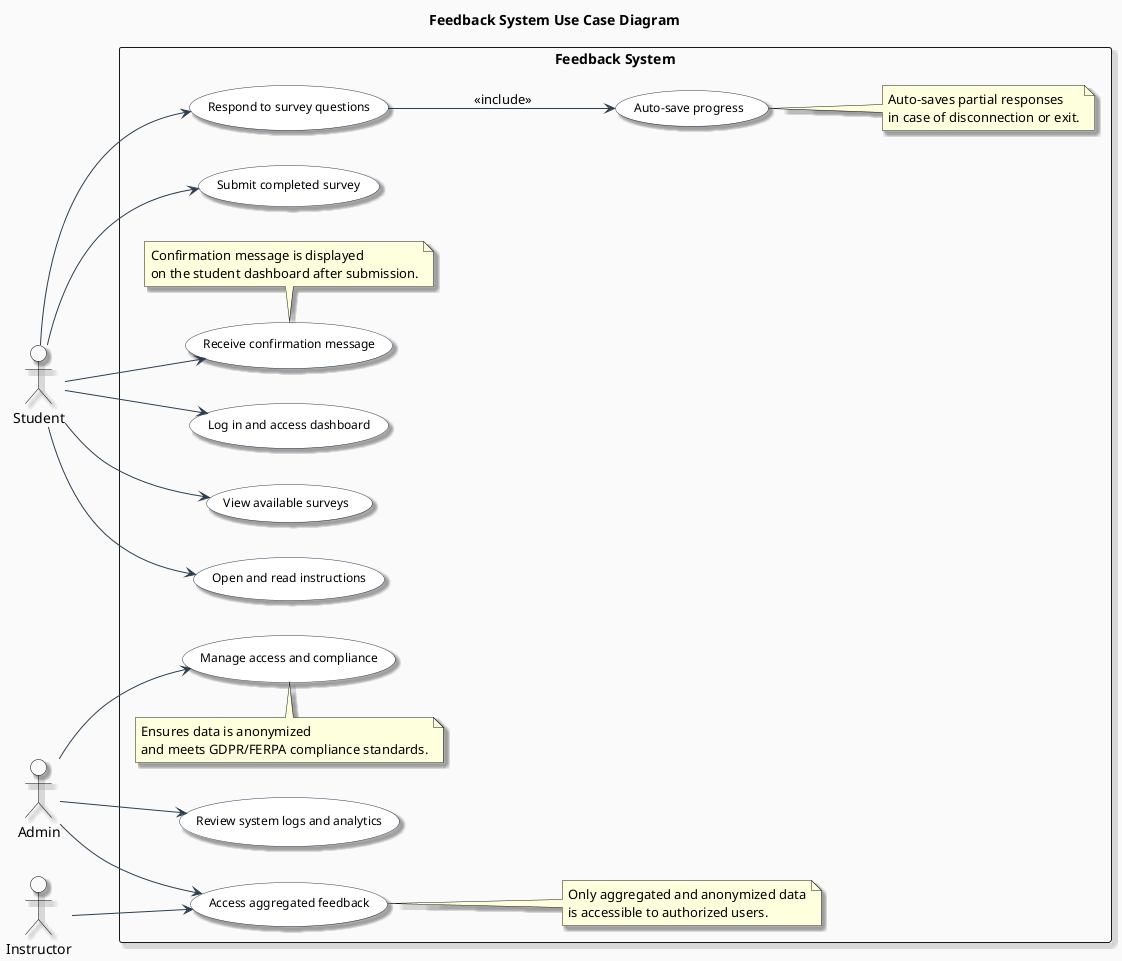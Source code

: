@startuml provide_feedback_usecase

' Diagram Settings
left to right direction
skinparam backgroundColor #FAFAFA
skinparam shadowing true

skinparam actor {
    BackgroundColor #f9f9f9
    BorderColor Black
    FontColor Black
    Shadowing true
}

skinparam usecase {
    BackgroundColor White
    BorderColor #2C3E50
    ArrowColor #2C3E50
    FontColor Black
    FontSize 12
    Shadowing true
    RoundCorner 20
}

' Actors
actor Student
actor Instructor
actor Admin

' System Boundary
rectangle "Feedback System" {
    ' Use Cases
    usecase UC_LoginDashboard as "Log in and access dashboard"
    usecase UC_ViewSurveys as "View available surveys"
    usecase UC_ReadInstructions as "Open and read instructions"
    usecase UC_Respond as "Respond to survey questions"
    usecase UC_AutoSave as "Auto-save progress"
    usecase UC_Submit as "Submit completed survey"
    usecase UC_Confirm as "Receive confirmation message"
    usecase UC_Review as "Access aggregated feedback"
    usecase UC_Logs as "Review system logs and analytics"
    usecase UC_Privacy as "Manage access and compliance"

    'Student Flow
    Student --> UC_LoginDashboard
    Student --> UC_ViewSurveys
    Student --> UC_ReadInstructions
    Student --> UC_Respond
    UC_Respond --> UC_AutoSave : <<include>>
    Student --> UC_Submit
    Student --> UC_Confirm

    ' Instructor Flow
    Instructor --> UC_Review

    ' Admin Flow
    Admin --> UC_Review
    Admin --> UC_Logs
    Admin --> UC_Privacy

    ' Notes for clarifications
    note right of UC_AutoSave
        Auto-saves partial responses
        in case of disconnection or exit.
    end note

    note bottom of UC_Confirm
        Confirmation message is displayed
        on the student dashboard after submission.
    end note

    note top of UC_Privacy
        Ensures data is anonymized
        and meets GDPR/FERPA compliance standards.
    end note

    note right of UC_Review
        Only aggregated and anonymized data
        is accessible to authorized users.
    end note
}

' Diagram Title
title Feedback System Use Case Diagram

@enduml
